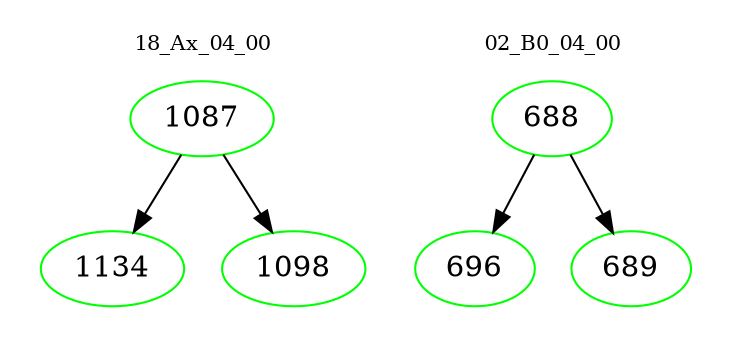 digraph{
subgraph cluster_0 {
color = white
label = "18_Ax_04_00";
fontsize=10;
T0_1087 [label="1087", color="green"]
T0_1087 -> T0_1134 [color="black"]
T0_1134 [label="1134", color="green"]
T0_1087 -> T0_1098 [color="black"]
T0_1098 [label="1098", color="green"]
}
subgraph cluster_1 {
color = white
label = "02_B0_04_00";
fontsize=10;
T1_688 [label="688", color="green"]
T1_688 -> T1_696 [color="black"]
T1_696 [label="696", color="green"]
T1_688 -> T1_689 [color="black"]
T1_689 [label="689", color="green"]
}
}
